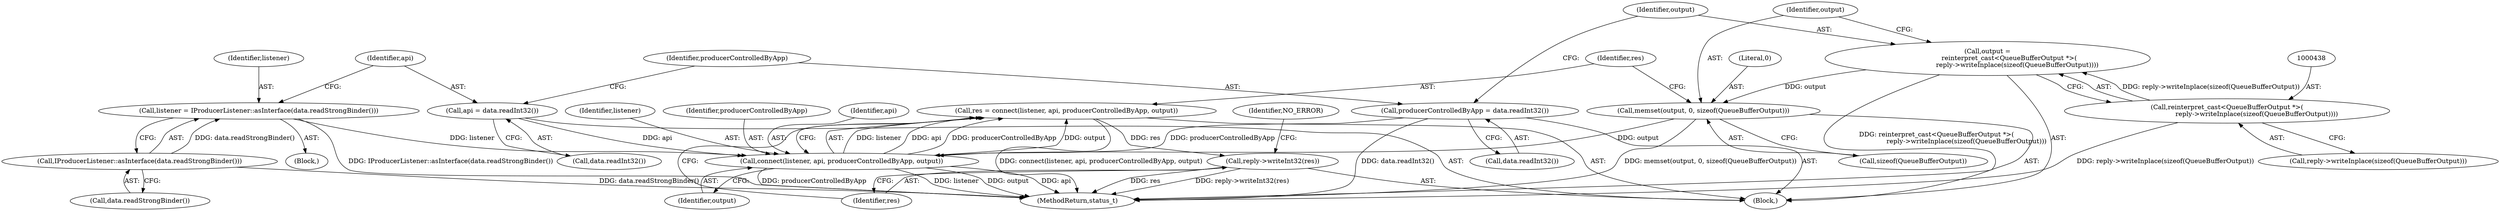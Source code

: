 digraph "0_Android_a30d7d90c4f718e46fb41a99b3d52800e1011b73_0@API" {
"1000448" [label="(Call,res = connect(listener, api, producerControlledByApp, output))"];
"1000450" [label="(Call,connect(listener, api, producerControlledByApp, output))"];
"1000423" [label="(Call,listener = IProducerListener::asInterface(data.readStrongBinder()))"];
"1000425" [label="(Call,IProducerListener::asInterface(data.readStrongBinder()))"];
"1000428" [label="(Call,api = data.readInt32())"];
"1000432" [label="(Call,producerControlledByApp = data.readInt32())"];
"1000442" [label="(Call,memset(output, 0, sizeof(QueueBufferOutput)))"];
"1000435" [label="(Call,output =\n                     reinterpret_cast<QueueBufferOutput *>(\n                             reply->writeInplace(sizeof(QueueBufferOutput))))"];
"1000437" [label="(Call,reinterpret_cast<QueueBufferOutput *>(\n                             reply->writeInplace(sizeof(QueueBufferOutput))))"];
"1000455" [label="(Call,reply->writeInt32(res))"];
"1000596" [label="(MethodReturn,status_t)"];
"1000425" [label="(Call,IProducerListener::asInterface(data.readStrongBinder()))"];
"1000451" [label="(Identifier,listener)"];
"1000437" [label="(Call,reinterpret_cast<QueueBufferOutput *>(\n                             reply->writeInplace(sizeof(QueueBufferOutput))))"];
"1000444" [label="(Literal,0)"];
"1000426" [label="(Call,data.readStrongBinder())"];
"1000453" [label="(Identifier,producerControlledByApp)"];
"1000443" [label="(Identifier,output)"];
"1000433" [label="(Identifier,producerControlledByApp)"];
"1000458" [label="(Identifier,NO_ERROR)"];
"1000448" [label="(Call,res = connect(listener, api, producerControlledByApp, output))"];
"1000429" [label="(Identifier,api)"];
"1000432" [label="(Call,producerControlledByApp = data.readInt32())"];
"1000455" [label="(Call,reply->writeInt32(res))"];
"1000435" [label="(Call,output =\n                     reinterpret_cast<QueueBufferOutput *>(\n                             reply->writeInplace(sizeof(QueueBufferOutput))))"];
"1000445" [label="(Call,sizeof(QueueBufferOutput))"];
"1000452" [label="(Identifier,api)"];
"1000454" [label="(Identifier,output)"];
"1000430" [label="(Call,data.readInt32())"];
"1000449" [label="(Identifier,res)"];
"1000412" [label="(Block,)"];
"1000428" [label="(Call,api = data.readInt32())"];
"1000450" [label="(Call,connect(listener, api, producerControlledByApp, output))"];
"1000439" [label="(Call,reply->writeInplace(sizeof(QueueBufferOutput)))"];
"1000422" [label="(Block,)"];
"1000434" [label="(Call,data.readInt32())"];
"1000442" [label="(Call,memset(output, 0, sizeof(QueueBufferOutput)))"];
"1000456" [label="(Identifier,res)"];
"1000436" [label="(Identifier,output)"];
"1000423" [label="(Call,listener = IProducerListener::asInterface(data.readStrongBinder()))"];
"1000424" [label="(Identifier,listener)"];
"1000448" -> "1000412"  [label="AST: "];
"1000448" -> "1000450"  [label="CFG: "];
"1000449" -> "1000448"  [label="AST: "];
"1000450" -> "1000448"  [label="AST: "];
"1000456" -> "1000448"  [label="CFG: "];
"1000448" -> "1000596"  [label="DDG: connect(listener, api, producerControlledByApp, output)"];
"1000450" -> "1000448"  [label="DDG: listener"];
"1000450" -> "1000448"  [label="DDG: api"];
"1000450" -> "1000448"  [label="DDG: producerControlledByApp"];
"1000450" -> "1000448"  [label="DDG: output"];
"1000448" -> "1000455"  [label="DDG: res"];
"1000450" -> "1000454"  [label="CFG: "];
"1000451" -> "1000450"  [label="AST: "];
"1000452" -> "1000450"  [label="AST: "];
"1000453" -> "1000450"  [label="AST: "];
"1000454" -> "1000450"  [label="AST: "];
"1000450" -> "1000596"  [label="DDG: api"];
"1000450" -> "1000596"  [label="DDG: producerControlledByApp"];
"1000450" -> "1000596"  [label="DDG: listener"];
"1000450" -> "1000596"  [label="DDG: output"];
"1000423" -> "1000450"  [label="DDG: listener"];
"1000428" -> "1000450"  [label="DDG: api"];
"1000432" -> "1000450"  [label="DDG: producerControlledByApp"];
"1000442" -> "1000450"  [label="DDG: output"];
"1000423" -> "1000422"  [label="AST: "];
"1000423" -> "1000425"  [label="CFG: "];
"1000424" -> "1000423"  [label="AST: "];
"1000425" -> "1000423"  [label="AST: "];
"1000429" -> "1000423"  [label="CFG: "];
"1000423" -> "1000596"  [label="DDG: IProducerListener::asInterface(data.readStrongBinder())"];
"1000425" -> "1000423"  [label="DDG: data.readStrongBinder()"];
"1000425" -> "1000426"  [label="CFG: "];
"1000426" -> "1000425"  [label="AST: "];
"1000425" -> "1000596"  [label="DDG: data.readStrongBinder()"];
"1000428" -> "1000412"  [label="AST: "];
"1000428" -> "1000430"  [label="CFG: "];
"1000429" -> "1000428"  [label="AST: "];
"1000430" -> "1000428"  [label="AST: "];
"1000433" -> "1000428"  [label="CFG: "];
"1000432" -> "1000412"  [label="AST: "];
"1000432" -> "1000434"  [label="CFG: "];
"1000433" -> "1000432"  [label="AST: "];
"1000434" -> "1000432"  [label="AST: "];
"1000436" -> "1000432"  [label="CFG: "];
"1000432" -> "1000596"  [label="DDG: data.readInt32()"];
"1000442" -> "1000412"  [label="AST: "];
"1000442" -> "1000445"  [label="CFG: "];
"1000443" -> "1000442"  [label="AST: "];
"1000444" -> "1000442"  [label="AST: "];
"1000445" -> "1000442"  [label="AST: "];
"1000449" -> "1000442"  [label="CFG: "];
"1000442" -> "1000596"  [label="DDG: memset(output, 0, sizeof(QueueBufferOutput))"];
"1000435" -> "1000442"  [label="DDG: output"];
"1000435" -> "1000412"  [label="AST: "];
"1000435" -> "1000437"  [label="CFG: "];
"1000436" -> "1000435"  [label="AST: "];
"1000437" -> "1000435"  [label="AST: "];
"1000443" -> "1000435"  [label="CFG: "];
"1000435" -> "1000596"  [label="DDG: reinterpret_cast<QueueBufferOutput *>(\n                             reply->writeInplace(sizeof(QueueBufferOutput)))"];
"1000437" -> "1000435"  [label="DDG: reply->writeInplace(sizeof(QueueBufferOutput))"];
"1000437" -> "1000439"  [label="CFG: "];
"1000438" -> "1000437"  [label="AST: "];
"1000439" -> "1000437"  [label="AST: "];
"1000437" -> "1000596"  [label="DDG: reply->writeInplace(sizeof(QueueBufferOutput))"];
"1000455" -> "1000412"  [label="AST: "];
"1000455" -> "1000456"  [label="CFG: "];
"1000456" -> "1000455"  [label="AST: "];
"1000458" -> "1000455"  [label="CFG: "];
"1000455" -> "1000596"  [label="DDG: reply->writeInt32(res)"];
"1000455" -> "1000596"  [label="DDG: res"];
}

